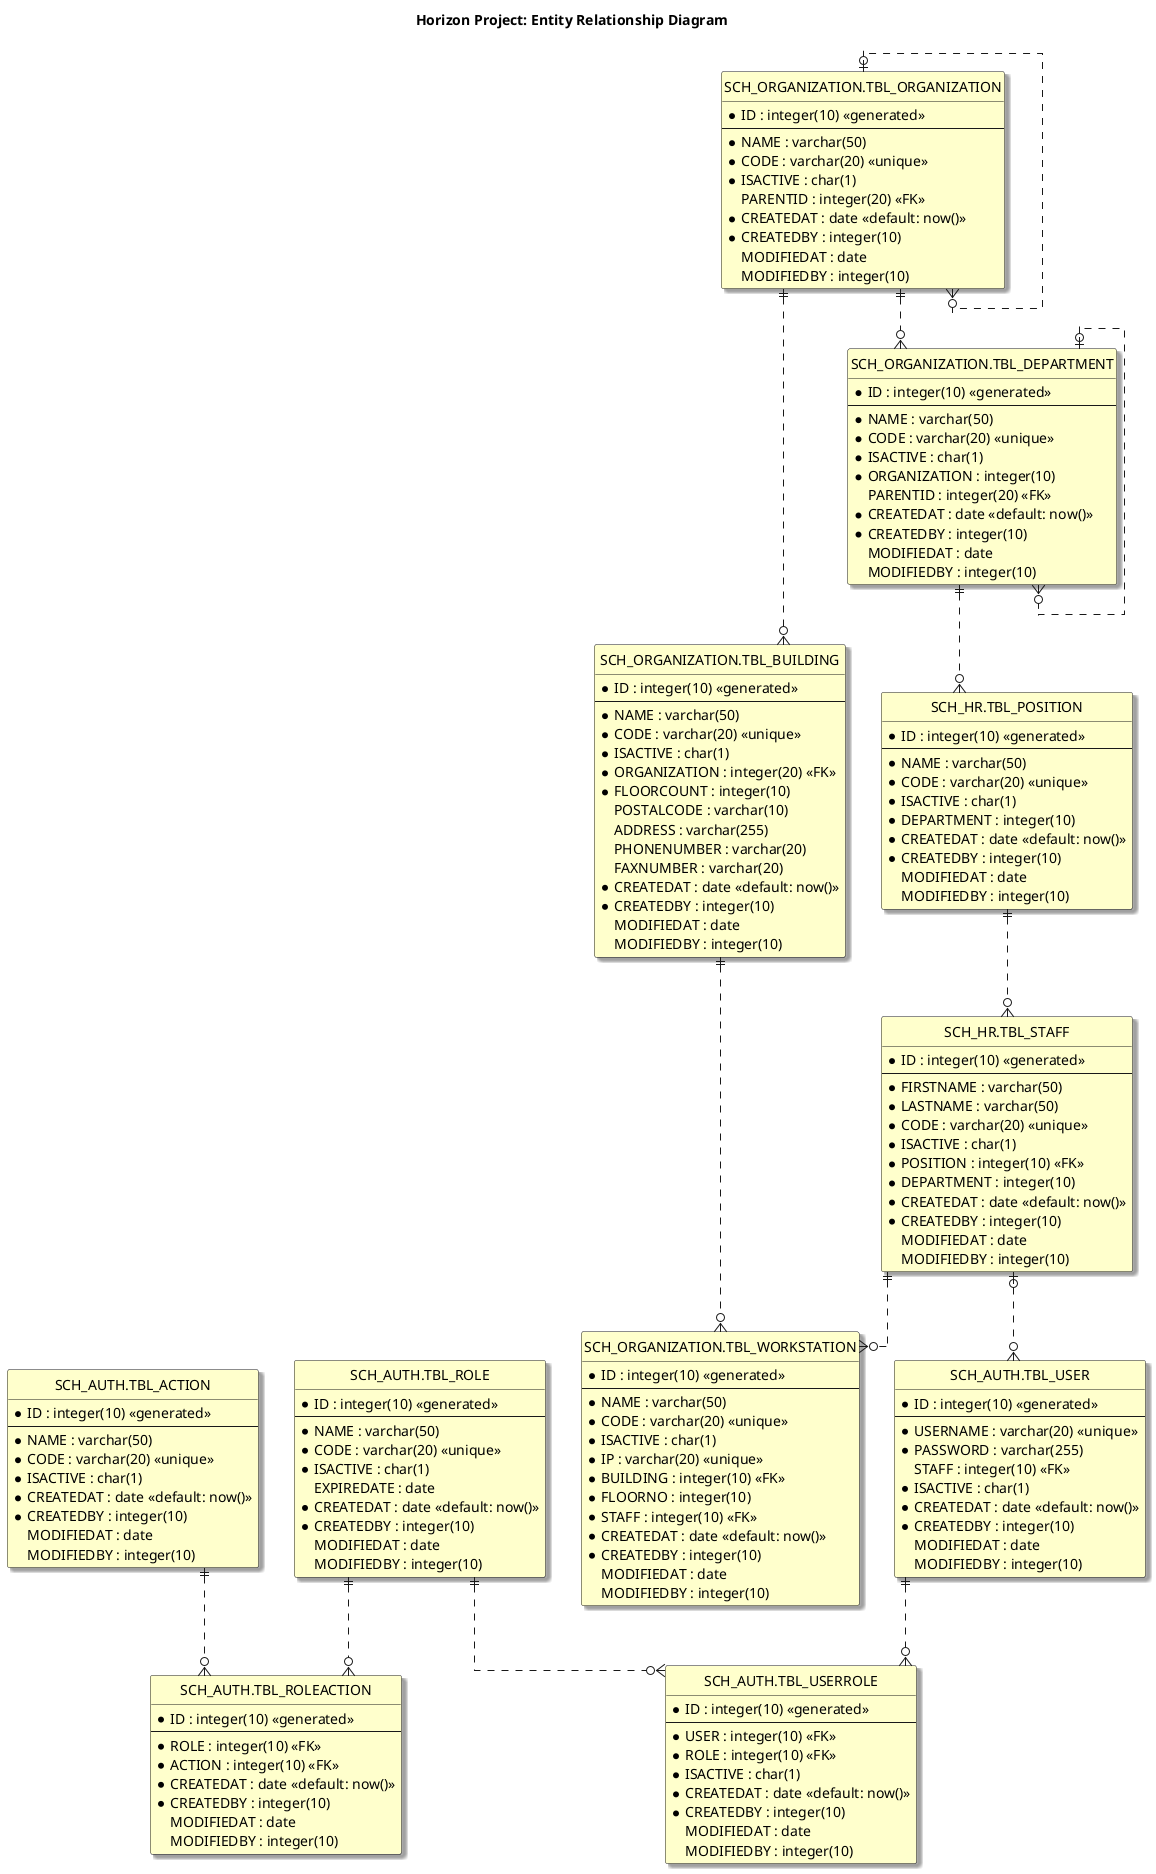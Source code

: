 @startuml
hide circle
skinparam classBackgroundColor #Business
skinparam linetype ortho
skinparam Shadowing True

title Horizon Project: Entity Relationship Diagram

entity "SCH_AUTH.TBL_ROLE" as role {
  *ID : integer(10) <<generated>>
  --
  *NAME : varchar(50)
  *CODE : varchar(20) <<unique>>
  *ISACTIVE : char(1)
  EXPIREDATE : date
  *CREATEDAT : date <<default: now()>>
  *CREATEDBY : integer(10)
  MODIFIEDAT : date
  MODIFIEDBY : integer(10)
}

entity "SCH_AUTH.TBL_ACTION" as action {
  *ID : integer(10) <<generated>>
  --
  *NAME : varchar(50)
  *CODE : varchar(20) <<unique>>
  *ISACTIVE : char(1)
  *CREATEDAT : date <<default: now()>>
  *CREATEDBY : integer(10)
  MODIFIEDAT : date
  MODIFIEDBY : integer(10)
}

entity "SCH_AUTH.TBL_ROLEACTION" as roleAction {
  *ID : integer(10) <<generated>>
  --
  *ROLE : integer(10) <<FK>>
  *ACTION : integer(10) <<FK>>
  *CREATEDAT : date <<default: now()>>
  *CREATEDBY : integer(10)
  MODIFIEDAT : date
  MODIFIEDBY : integer(10)
}

entity "SCH_AUTH.TBL_USER" as user {
  *ID : integer(10) <<generated>>
  --
  *USERNAME : varchar(20) <<unique>>
  *PASSWORD : varchar(255)
  STAFF : integer(10) <<FK>>
  *ISACTIVE : char(1)
  *CREATEDAT : date <<default: now()>>
  *CREATEDBY : integer(10)
  MODIFIEDAT : date
  MODIFIEDBY : integer(10)
}

entity "SCH_AUTH.TBL_USERROLE" as userRole {
  *ID : integer(10) <<generated>>
  --
  *USER : integer(10) <<FK>>
  *ROLE : integer(10) <<FK>>
  *ISACTIVE : char(1)
  *CREATEDAT : date <<default: now()>>
  *CREATEDBY : integer(10)
  MODIFIEDAT : date
  MODIFIEDBY : integer(10)
}

entity "SCH_ORGANIZATION.TBL_ORGANIZATION" as organization {
  *ID : integer(10) <<generated>>
  --
  *NAME : varchar(50)
  *CODE : varchar(20) <<unique>>
  *ISACTIVE : char(1)
  PARENTID : integer(20) <<FK>>
  *CREATEDAT : date <<default: now()>>
  *CREATEDBY : integer(10)
  MODIFIEDAT : date
  MODIFIEDBY : integer(10)
}


entity "SCH_ORGANIZATION.TBL_BUILDING" as building {
  *ID : integer(10) <<generated>>
  --
  *NAME : varchar(50)
  *CODE : varchar(20) <<unique>>
  *ISACTIVE : char(1)
  *ORGANIZATION : integer(20) <<FK>>
  *FLOORCOUNT : integer(10)
  POSTALCODE : varchar(10)
  ADDRESS : varchar(255)
  PHONENUMBER : varchar(20)
  FAXNUMBER : varchar(20)
  *CREATEDAT : date <<default: now()>>
  *CREATEDBY : integer(10)
  MODIFIEDAT : date
  MODIFIEDBY : integer(10)
}

entity "SCH_ORGANIZATION.TBL_WORKSTATION" as workStation {
  *ID : integer(10) <<generated>>
  --
  *NAME : varchar(50)
  *CODE : varchar(20) <<unique>>
  *ISACTIVE : char(1)
  *IP : varchar(20) <<unique>>
  *BUILDING : integer(10) <<FK>>
  *FLOORNO : integer(10)
  *STAFF : integer(10) <<FK>>
  *CREATEDAT : date <<default: now()>>
  *CREATEDBY : integer(10)
  MODIFIEDAT : date
  MODIFIEDBY : integer(10)
}


entity "SCH_ORGANIZATION.TBL_DEPARTMENT" as department {
  *ID : integer(10) <<generated>>
  --
  *NAME : varchar(50)
  *CODE : varchar(20) <<unique>>
  *ISACTIVE : char(1)
  *ORGANIZATION : integer(10) 
  PARENTID : integer(20) <<FK>>
  *CREATEDAT : date <<default: now()>>
  *CREATEDBY : integer(10)
  MODIFIEDAT : date
  MODIFIEDBY : integer(10)
}

entity "SCH_HR.TBL_POSITION" as position {
  *ID : integer(10) <<generated>>
  --
  *NAME : varchar(50)
  *CODE : varchar(20) <<unique>>
  *ISACTIVE : char(1)
  *DEPARTMENT : integer(10) 
  *CREATEDAT : date <<default: now()>>
  *CREATEDBY : integer(10)
  MODIFIEDAT : date
  MODIFIEDBY : integer(10)
}

entity "SCH_HR.TBL_STAFF" as staff {
  *ID : integer(10) <<generated>>
  --
  *FIRSTNAME : varchar(50)
  *LASTNAME : varchar(50)
  *CODE : varchar(20) <<unique>>
  *ISACTIVE : char(1)
  *POSITION : integer(10) <<FK>>
  *DEPARTMENT : integer(10) 
  *CREATEDAT : date <<default: now()>>
  *CREATEDBY : integer(10)
  MODIFIEDAT : date
  MODIFIEDBY : integer(10)
}

role ||..o{ roleAction
action ||..o{ roleAction
user ||..o{ userRole
role ||..o{ userRole
organization |o..o{ organization
organization ||..o{ building
organization ||..o{ department
building ||..o{ workStation
staff ||..o{ workStation
department |o..o{ department
department ||..o{ position
position ||..o{ staff
staff |o..o{ user

@enduml